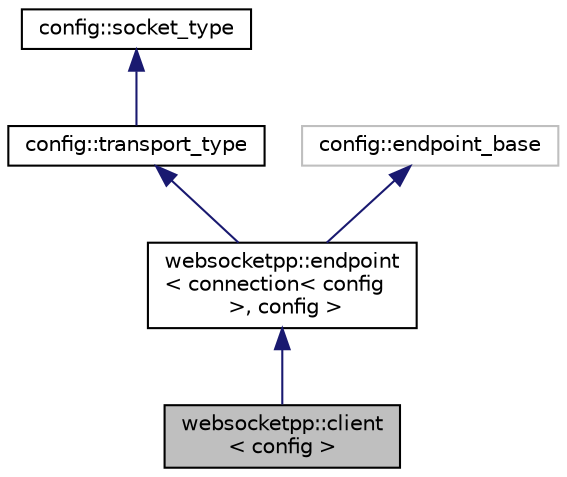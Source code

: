 digraph "websocketpp::client&lt; config &gt;"
{
  edge [fontname="Helvetica",fontsize="10",labelfontname="Helvetica",labelfontsize="10"];
  node [fontname="Helvetica",fontsize="10",shape=record];
  Node0 [label="websocketpp::client\l\< config \>",height=0.2,width=0.4,color="black", fillcolor="grey75", style="filled", fontcolor="black"];
  Node1 -> Node0 [dir="back",color="midnightblue",fontsize="10",style="solid",fontname="Helvetica"];
  Node1 [label="websocketpp::endpoint\l\< connection\< config\l \>, config \>",height=0.2,width=0.4,color="black", fillcolor="white", style="filled",URL="$classwebsocketpp_1_1endpoint.html"];
  Node2 -> Node1 [dir="back",color="midnightblue",fontsize="10",style="solid",fontname="Helvetica"];
  Node2 [label="config::transport_type",height=0.2,width=0.4,color="black", fillcolor="white", style="filled",URL="$classwebsocketpp_1_1transport_1_1asio_1_1endpoint.html",tooltip="Asio based endpoint transport component. "];
  Node3 -> Node2 [dir="back",color="midnightblue",fontsize="10",style="solid",fontname="Helvetica"];
  Node3 [label="config::socket_type",height=0.2,width=0.4,color="black", fillcolor="white", style="filled",URL="$classwebsocketpp_1_1transport_1_1asio_1_1tls__socket_1_1endpoint.html",tooltip="TLS enabled Asio endpoint socket component. "];
  Node4 -> Node1 [dir="back",color="midnightblue",fontsize="10",style="solid",fontname="Helvetica"];
  Node4 [label="config::endpoint_base",height=0.2,width=0.4,color="grey75", fillcolor="white", style="filled"];
}
